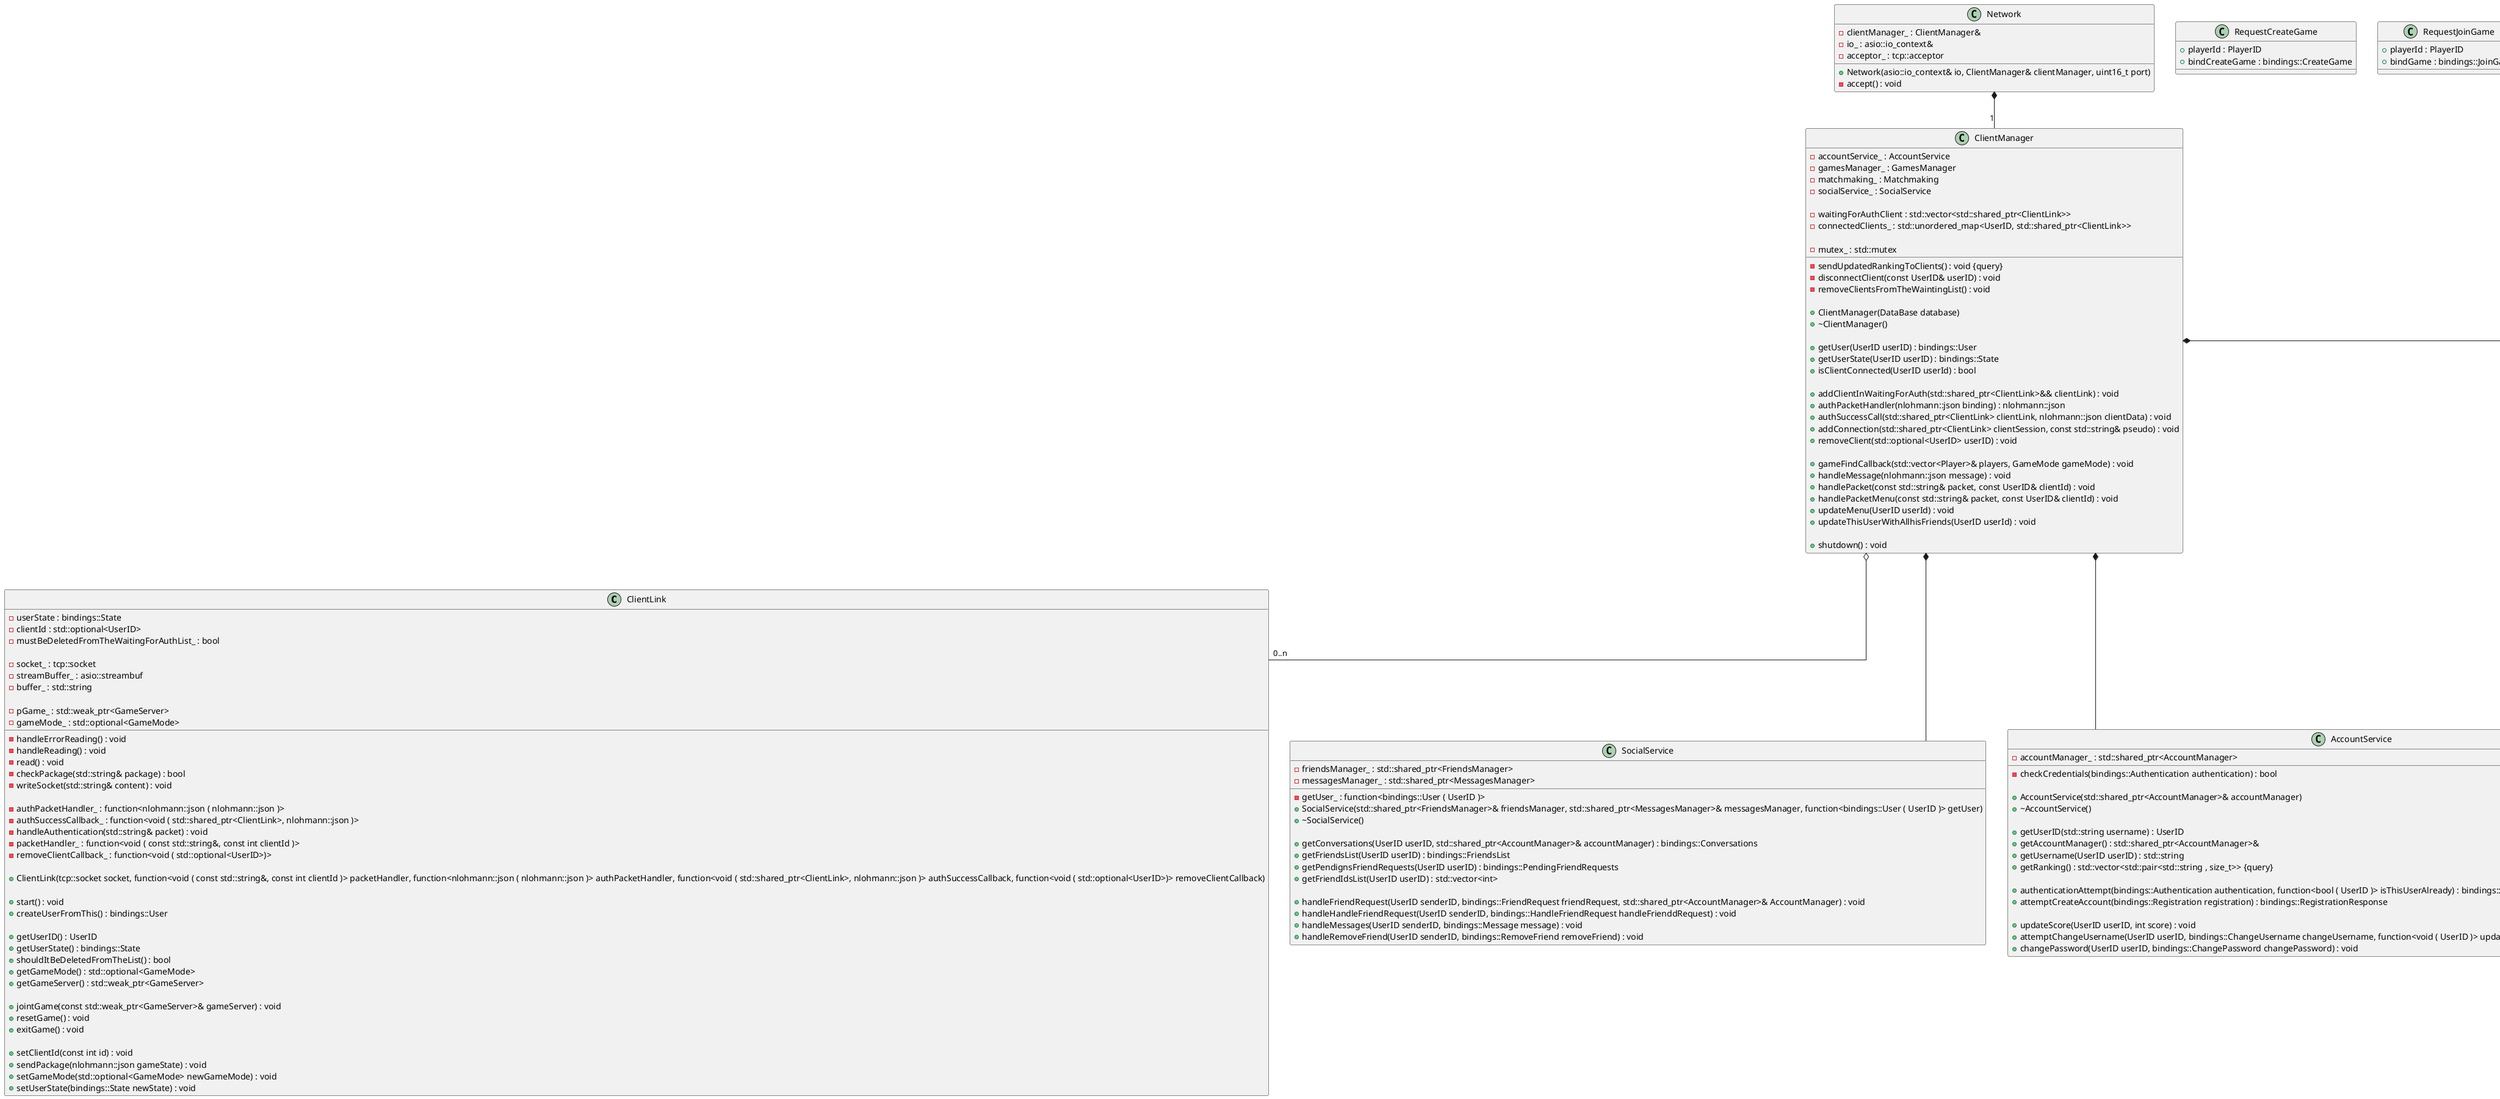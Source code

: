 @startuml NetworkClass


skinparam linetype ortho


/' Objects '/

class ClientLink {
	-userState : bindings::State
	-clientId : std::optional<UserID>
	-mustBeDeletedFromTheWaitingForAuthList_ : bool
	
	-socket_ : tcp::socket
	-streamBuffer_ : asio::streambuf
	-buffer_ : std::string

	-pGame_ : std::weak_ptr<GameServer>
	-gameMode_ : std::optional<GameMode>

	-handleErrorReading() : void
	-handleReading() : void
	-read() : void
	-checkPackage(std::string& package) : bool
	-writeSocket(std::string& content) : void
	
	-authPacketHandler_ : function<nlohmann::json ( nlohmann::json )>
	-authSuccessCallback_ : function<void ( std::shared_ptr<ClientLink>, nlohmann::json )>
	-handleAuthentication(std::string& packet) : void
	-packetHandler_ : function<void ( const std::string&, const int clientId )>
	-removeClientCallback_ : function<void ( std::optional<UserID>)>
	
	+ClientLink(tcp::socket socket, function<void ( const std::string&, const int clientId )> packetHandler, function<nlohmann::json ( nlohmann::json )> authPacketHandler, function<void ( std::shared_ptr<ClientLink>, nlohmann::json )> authSuccessCallback, function<void ( std::optional<UserID>)> removeClientCallback)

	+start() : void
	+createUserFromThis() : bindings::User

	+getUserID() : UserID
	+getUserState() : bindings::State
	+shouldItBeDeletedFromTheList() : bool
	+getGameMode() : std::optional<GameMode>
	+getGameServer() : std::weak_ptr<GameServer>

	+jointGame(const std::weak_ptr<GameServer>& gameServer) : void
	+resetGame() : void
	+exitGame() : void

	+setClientId(const int id) : void
	+sendPackage(nlohmann::json gameState) : void
	+setGameMode(std::optional<GameMode> newGameMode) : void
	+setUserState(bindings::State newState) : void
}


class ClientManager {
	-accountService_ : AccountService
	-gamesManager_ : GamesManager
	-matchmaking_ : Matchmaking
	-socialService_ : SocialService

	-waitingForAuthClient : std::vector<std::shared_ptr<ClientLink>>
	-connectedClients_ : std::unordered_map<UserID, std::shared_ptr<ClientLink>>
	
	-mutex_ : std::mutex

	-sendUpdatedRankingToClients() : void {query}
	-disconnectClient(const UserID& userID) : void
	-removeClientsFromTheWaintingList() : void

	+ClientManager(DataBase database)
	+~ClientManager()

	+getUser(UserID userID) : bindings::User
	+getUserState(UserID userID) : bindings::State
	+isClientConnected(UserID userId) : bool

	+addClientInWaitingForAuth(std::shared_ptr<ClientLink>&& clientLink) : void
	+authPacketHandler(nlohmann::json binding) : nlohmann::json
	+authSuccessCall(std::shared_ptr<ClientLink> clientLink, nlohmann::json clientData) : void
	+addConnection(std::shared_ptr<ClientLink> clientSession, const std::string& pseudo) : void
	+removeClient(std::optional<UserID> userID) : void

	+gameFindCallback(std::vector<Player>& players, GameMode gameMode) : void
	+handleMessage(nlohmann::json message) : void
	+handlePacket(const std::string& packet, const UserID& clientId) : void
	+handlePacketMenu(const std::string& packet, const UserID& clientId) : void
	+updateMenu(UserID userId) : void
	+updateThisUserWithAllhisFriends(UserID userId) : void

	+shutdown() : void
}

class SocialService {
	-getUser_ : function<bindings::User ( UserID )>
	-friendsManager_ : std::shared_ptr<FriendsManager>
	-messagesManager_ : std::shared_ptr<MessagesManager>

	+SocialService(std::shared_ptr<FriendsManager>& friendsManager, std::shared_ptr<MessagesManager>& messagesManager, function<bindings::User ( UserID )> getUser)
	+~SocialService()

	+getConversations(UserID userID, std::shared_ptr<AccountManager>& accountManager) : bindings::Conversations
	+getFriendsList(UserID userID) : bindings::FriendsList
	+getPendignsFriendRequests(UserID userID) : bindings::PendingFriendRequests
	+getFriendIdsList(UserID userID) : std::vector<int>

	+handleFriendRequest(UserID senderID, bindings::FriendRequest friendRequest, std::shared_ptr<AccountManager>& AccountManager) : void
	+handleHandleFriendRequest(UserID senderID, bindings::HandleFriendRequest handleFrienddRequest) : void
	+handleMessages(UserID senderID, bindings::Message message) : void
	+handleRemoveFriend(UserID senderID, bindings::RemoveFriend removeFriend) : void
}

class AccountService {
	-accountManager_ : std::shared_ptr<AccountManager>

	-checkCredentials(bindings::Authentication authentication) : bool

	+AccountService(std::shared_ptr<AccountManager>& accountManager)
	+~AccountService()

	+getUserID(std::string username) : UserID
	+getAccountManager() : std::shared_ptr<AccountManager>&
	+getUsername(UserID userID) : std::string
	+getRanking() : std::vector<std::pair<std::string , size_t>> {query}

	+authenticationAttempt(bindings::Authentication authentication, function<bool ( UserID )> isThisUserAlready) : bindings::AuthenticationResponse
	+attemptCreateAccount(bindings::Registration registration) : bindings::RegistrationResponse

	+updateScore(UserID userID, int score) : void
	+attemptChangeUsername(UserID userID, bindings::ChangeUsername changeUsername, function<void ( UserID )> updateUsers) : bindings::ChangeUsernameResponse
	+changePassword(UserID userID, bindings::ChangePassword changePassword) : void
}

class Network {
	+Network(asio::io_context& io, ClientManager& clientManager, uint16_t port)
	-clientManager_ : ClientManager&
	-io_ : asio::io_context&
	-acceptor_ : tcp::acceptor
	-accept() : void
}


class DataBase {
	+accountManager : std::shared_ptr<AccountManager>
	+friendsManager : std::shared_ptr<FriendsManager>
	+messagesManager : std::shared_ptr<MessagesManager>
}


class RequestCreateGame {
	+playerId : PlayerID
	+bindCreateGame : bindings::CreateGame
}


class RequestJoinGame {
	+playerId : PlayerID
	+bindGame : bindings::JoinGame
}


/' Inheritance relationships '/




/' Aggregation relationships '/


ClientManager o-- "0..n" ClientLink

ClientManager *-- "1" DataBase

ClientManager *-- SocialService

ClientManager *-- AccountService

Network *-- "1" ClientManager


/' Nested objects '/



@enduml
